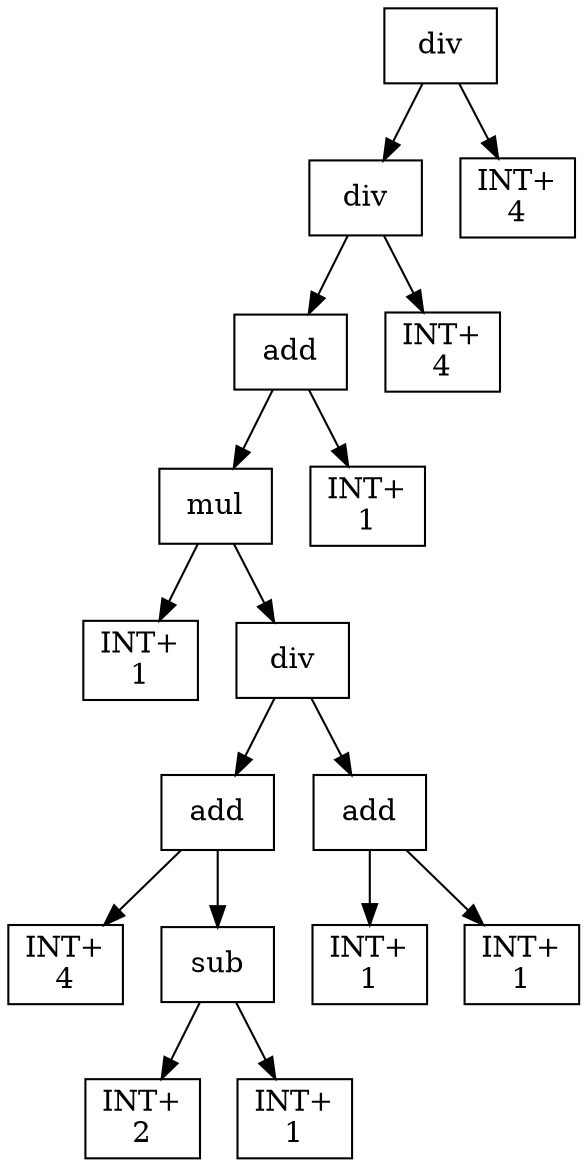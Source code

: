 digraph expr {
  node [shape=box];
  n1 [label="div"];
  n2 [label="div"];
  n3 [label="add"];
  n4 [label="mul"];
  n5 [label="INT+\n1"];
  n6 [label="div"];
  n7 [label="add"];
  n8 [label="INT+\n4"];
  n9 [label="sub"];
  n10 [label="INT+\n2"];
  n11 [label="INT+\n1"];
  n9 -> n10;
  n9 -> n11;
  n7 -> n8;
  n7 -> n9;
  n12 [label="add"];
  n13 [label="INT+\n1"];
  n14 [label="INT+\n1"];
  n12 -> n13;
  n12 -> n14;
  n6 -> n7;
  n6 -> n12;
  n4 -> n5;
  n4 -> n6;
  n15 [label="INT+\n1"];
  n3 -> n4;
  n3 -> n15;
  n16 [label="INT+\n4"];
  n2 -> n3;
  n2 -> n16;
  n17 [label="INT+\n4"];
  n1 -> n2;
  n1 -> n17;
}